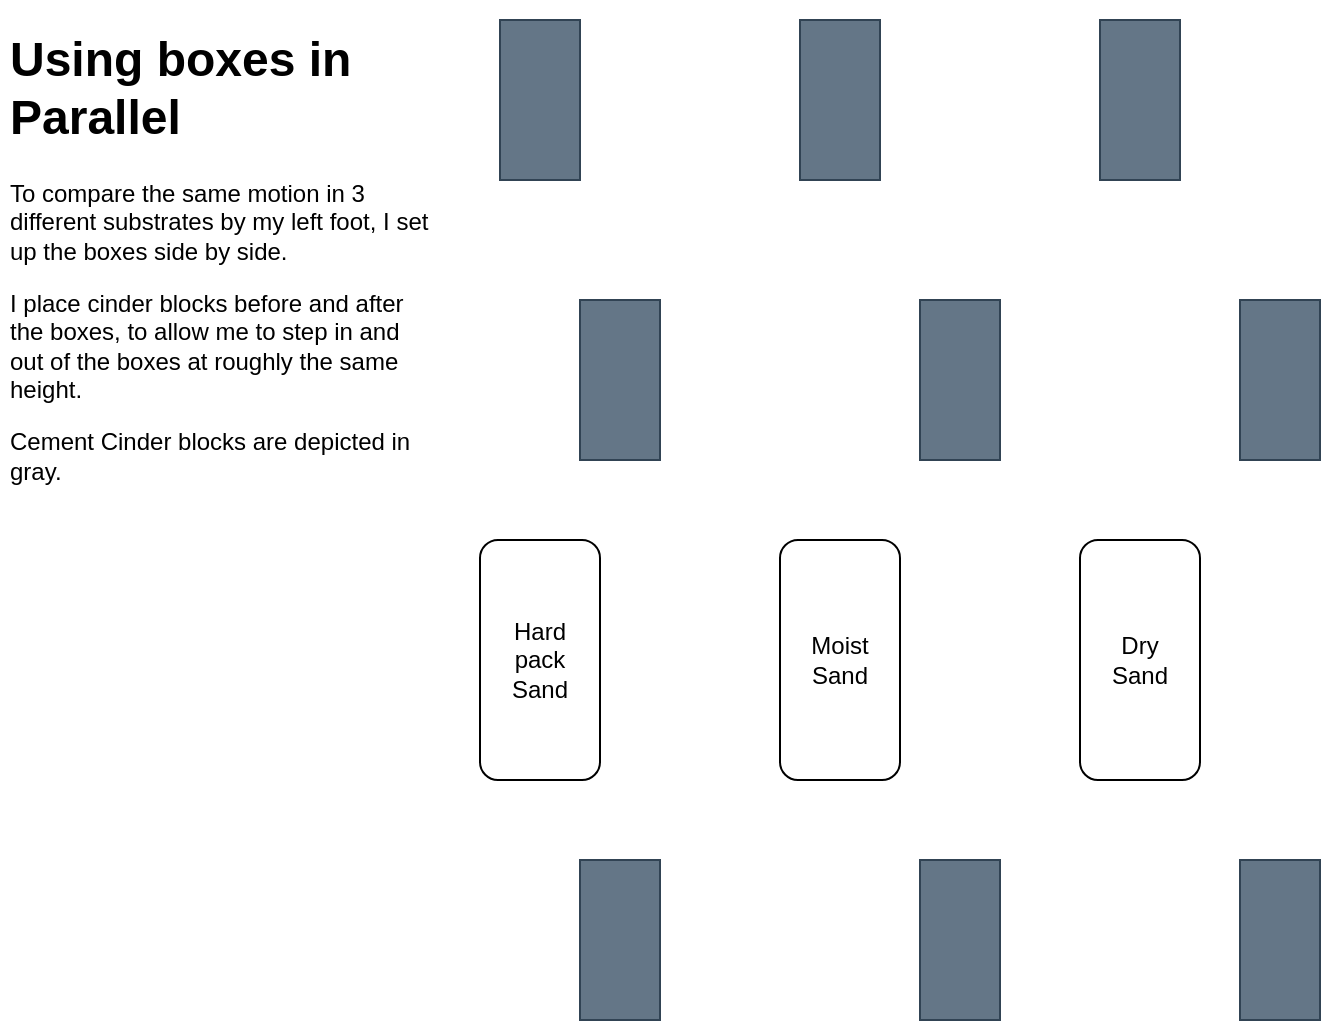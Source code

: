 <mxfile version="13.3.0" type="device"><diagram id="OWVsMPlK1yso_VeBAO11" name="Page-1"><mxGraphModel dx="1422" dy="791" grid="1" gridSize="10" guides="1" tooltips="1" connect="1" arrows="1" fold="1" page="1" pageScale="1" pageWidth="850" pageHeight="1100" math="0" shadow="0"><root><mxCell id="0"/><mxCell id="1" parent="0"/><mxCell id="w_AuDgylBE8vM0MgBC7v-1" value="" style="rounded=1;whiteSpace=wrap;html=1;rotation=-90;" vertex="1" parent="1"><mxGeometry x="230" y="470" width="120" height="60" as="geometry"/></mxCell><mxCell id="w_AuDgylBE8vM0MgBC7v-2" value="" style="rounded=1;whiteSpace=wrap;html=1;rotation=-90;" vertex="1" parent="1"><mxGeometry x="380" y="470" width="120" height="60" as="geometry"/></mxCell><mxCell id="w_AuDgylBE8vM0MgBC7v-3" value="" style="rounded=1;whiteSpace=wrap;html=1;rotation=-90;" vertex="1" parent="1"><mxGeometry x="530" y="470" width="120" height="60" as="geometry"/></mxCell><mxCell id="w_AuDgylBE8vM0MgBC7v-4" value="" style="rounded=0;whiteSpace=wrap;html=1;rotation=-90;fillColor=#647687;strokeColor=#314354;fontColor=#ffffff;" vertex="1" parent="1"><mxGeometry x="290" y="620" width="80" height="40" as="geometry"/></mxCell><mxCell id="w_AuDgylBE8vM0MgBC7v-5" value="" style="rounded=0;whiteSpace=wrap;html=1;rotation=-90;fillColor=#647687;strokeColor=#314354;fontColor=#ffffff;" vertex="1" parent="1"><mxGeometry x="460" y="620" width="80" height="40" as="geometry"/></mxCell><mxCell id="w_AuDgylBE8vM0MgBC7v-6" value="" style="rounded=0;whiteSpace=wrap;html=1;rotation=-90;fillColor=#647687;strokeColor=#314354;fontColor=#ffffff;" vertex="1" parent="1"><mxGeometry x="620" y="620" width="80" height="40" as="geometry"/></mxCell><mxCell id="w_AuDgylBE8vM0MgBC7v-7" value="" style="rounded=0;whiteSpace=wrap;html=1;rotation=-90;fillColor=#647687;strokeColor=#314354;fontColor=#ffffff;" vertex="1" parent="1"><mxGeometry x="620" y="340" width="80" height="40" as="geometry"/></mxCell><mxCell id="w_AuDgylBE8vM0MgBC7v-8" value="" style="rounded=0;whiteSpace=wrap;html=1;rotation=-90;fillColor=#647687;strokeColor=#314354;fontColor=#ffffff;" vertex="1" parent="1"><mxGeometry x="460" y="340" width="80" height="40" as="geometry"/></mxCell><mxCell id="w_AuDgylBE8vM0MgBC7v-9" value="" style="rounded=0;whiteSpace=wrap;html=1;rotation=-90;fillColor=#647687;strokeColor=#314354;fontColor=#ffffff;" vertex="1" parent="1"><mxGeometry x="290" y="340" width="80" height="40" as="geometry"/></mxCell><mxCell id="w_AuDgylBE8vM0MgBC7v-10" value="" style="rounded=0;whiteSpace=wrap;html=1;rotation=-90;fillColor=#647687;strokeColor=#314354;fontColor=#ffffff;" vertex="1" parent="1"><mxGeometry x="250" y="200" width="80" height="40" as="geometry"/></mxCell><mxCell id="w_AuDgylBE8vM0MgBC7v-11" value="" style="rounded=0;whiteSpace=wrap;html=1;rotation=-90;fillColor=#647687;strokeColor=#314354;fontColor=#ffffff;" vertex="1" parent="1"><mxGeometry x="400" y="200" width="80" height="40" as="geometry"/></mxCell><mxCell id="w_AuDgylBE8vM0MgBC7v-12" value="" style="rounded=0;whiteSpace=wrap;html=1;rotation=-90;fillColor=#647687;strokeColor=#314354;fontColor=#ffffff;" vertex="1" parent="1"><mxGeometry x="550" y="200" width="80" height="40" as="geometry"/></mxCell><mxCell id="w_AuDgylBE8vM0MgBC7v-13" value="&lt;div&gt;Hard&lt;/div&gt;&lt;div&gt;pack&lt;/div&gt;&lt;div&gt;Sand&lt;br&gt;&lt;/div&gt;" style="text;html=1;strokeColor=none;fillColor=none;align=center;verticalAlign=middle;whiteSpace=wrap;rounded=0;" vertex="1" parent="1"><mxGeometry x="270" y="490" width="40" height="20" as="geometry"/></mxCell><mxCell id="w_AuDgylBE8vM0MgBC7v-14" value="&lt;div&gt;Moist&lt;/div&gt;&lt;div&gt;Sand&lt;br&gt;&lt;/div&gt;" style="text;html=1;strokeColor=none;fillColor=none;align=center;verticalAlign=middle;whiteSpace=wrap;rounded=0;" vertex="1" parent="1"><mxGeometry x="420" y="490" width="40" height="20" as="geometry"/></mxCell><mxCell id="w_AuDgylBE8vM0MgBC7v-15" value="&lt;div&gt;Dry&lt;/div&gt;&lt;div&gt;Sand&lt;br&gt;&lt;/div&gt;" style="text;html=1;strokeColor=none;fillColor=none;align=center;verticalAlign=middle;whiteSpace=wrap;rounded=0;" vertex="1" parent="1"><mxGeometry x="570" y="490" width="40" height="20" as="geometry"/></mxCell><mxCell id="w_AuDgylBE8vM0MgBC7v-16" value="&lt;h1&gt;Using boxes in Parallel&lt;br&gt;&lt;/h1&gt;&lt;p&gt;To compare the same motion in 3 different substrates by my left foot, I set up the boxes side by side. &lt;br&gt;&lt;/p&gt;&lt;p&gt;I place cinder blocks before and after the boxes, to allow me to step in and out of the boxes at roughly the same height.&lt;/p&gt;&lt;p&gt;Cement Cinder blocks are depicted in gray.&lt;br&gt;&lt;/p&gt;&lt;p&gt;&lt;br&gt;&lt;/p&gt;" style="text;html=1;strokeColor=none;fillColor=none;spacing=5;spacingTop=-20;whiteSpace=wrap;overflow=hidden;rounded=0;" vertex="1" parent="1"><mxGeometry x="20" y="180" width="220" height="250" as="geometry"/></mxCell></root></mxGraphModel></diagram></mxfile>